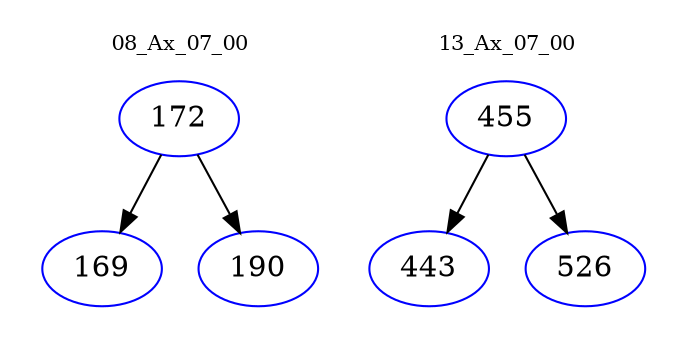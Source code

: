 digraph{
subgraph cluster_0 {
color = white
label = "08_Ax_07_00";
fontsize=10;
T0_172 [label="172", color="blue"]
T0_172 -> T0_169 [color="black"]
T0_169 [label="169", color="blue"]
T0_172 -> T0_190 [color="black"]
T0_190 [label="190", color="blue"]
}
subgraph cluster_1 {
color = white
label = "13_Ax_07_00";
fontsize=10;
T1_455 [label="455", color="blue"]
T1_455 -> T1_443 [color="black"]
T1_443 [label="443", color="blue"]
T1_455 -> T1_526 [color="black"]
T1_526 [label="526", color="blue"]
}
}
